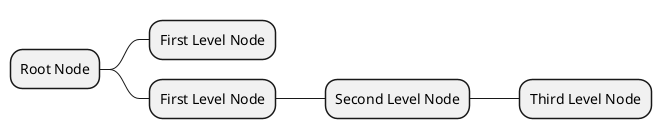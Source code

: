 @startmindmap

* Root Node
** First Level Node
** First Level Node
*** Second Level Node
**** Third Level Node

@endmindmap